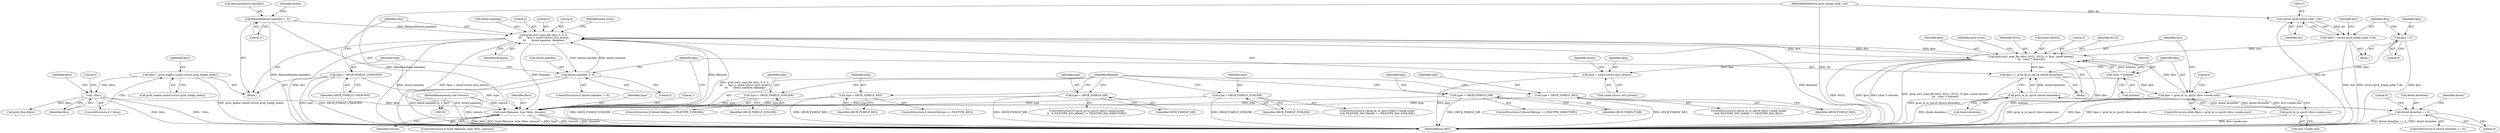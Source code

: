 digraph "0_radare2_796dd28aaa6b9fa76d99c42c4d5ff8b257cc2191_0@API" {
"1000188" [label="(Call,grub_ext2_read_file (diro, 0, 0, 0,\n \t\t\t       fpos + sizeof (struct ext2_dirent),\n \t\t\t       dirent.namelen, filename))"];
"1000151" [label="(Call,grub_ext2_read_file (diro, NULL, NULL, 0, fpos, sizeof (dirent),\n\t\t\t   (char *) &dirent))"];
"1000188" [label="(Call,grub_ext2_read_file (diro, 0, 0, 0,\n \t\t\t       fpos + sizeof (struct ext2_dirent),\n \t\t\t       dirent.namelen, filename))"];
"1000176" [label="(Call,dirent.namelen != 0)"];
"1000230" [label="(Call,filename[dirent.namelen] = '\0')"];
"1000349" [label="(Call,hook (filename, type, fdiro, closure))"];
"1000185" [label="(Call,type = GRUB_FSHELP_UNKNOWN)"];
"1000330" [label="(Call,type = GRUB_FSHELP_SYMLINK)"];
"1000315" [label="(Call,type = GRUB_FSHELP_DIR)"];
"1000265" [label="(Call,type = GRUB_FSHELP_SYMLINK)"];
"1000275" [label="(Call,type = GRUB_FSHELP_REG)"];
"1000345" [label="(Call,type = GRUB_FSHELP_REG)"];
"1000255" [label="(Call,type = GRUB_FSHELP_DIR)"];
"1000211" [label="(Call,! fdiro)"];
"1000205" [label="(Call,fdiro = grub_malloc (sizeof (struct grub_fshelp_node)))"];
"1000105" [label="(MethodParameterIn,void *closure)"];
"1000112" [label="(Call,*diro = (struct grub_fshelp_node *) dir)"];
"1000114" [label="(Call,(struct grub_fshelp_node *) dir)"];
"1000103" [label="(MethodParameterIn,grub_fshelp_node_t dir)"];
"1000141" [label="(Call,fpos < grub_le_to_cpu32 (diro->inode.size))"];
"1000356" [label="(Call,fpos += grub_le_to_cpu16 (dirent.direntlen))"];
"1000358" [label="(Call,grub_le_to_cpu16 (dirent.direntlen))"];
"1000168" [label="(Call,dirent.direntlen == 0)"];
"1000108" [label="(Call,fpos = 0)"];
"1000143" [label="(Call,grub_le_to_cpu32 (diro->inode.size))"];
"1000159" [label="(Call,(char *) &dirent)"];
"1000193" [label="(Call,fpos + sizeof (struct ext2_dirent))"];
"1000334" [label="(ControlStructure,if ((grub_le_to_cpu16 (fdiro->inode.mode)\n\t\t\t& FILETYPE_INO_MASK) == FILETYPE_INO_REG))"];
"1000211" [label="(Call,! fdiro)"];
"1000202" [label="(Identifier,grub_errno)"];
"1000105" [label="(MethodParameterIn,void *closure)"];
"1000358" [label="(Call,grub_le_to_cpu16 (dirent.direntlen))"];
"1000167" [label="(ControlStructure,if (dirent.direntlen == 0))"];
"1000210" [label="(ControlStructure,if (! fdiro))"];
"1000155" [label="(Literal,0)"];
"1000346" [label="(Identifier,type)"];
"1000174" [label="(Literal,0)"];
"1000315" [label="(Call,type = GRUB_FSHELP_DIR)"];
"1000332" [label="(Identifier,GRUB_FSHELP_SYMLINK)"];
"1000177" [label="(Call,dirent.namelen)"];
"1000231" [label="(Call,filename[dirent.namelen])"];
"1000331" [label="(Identifier,type)"];
"1000257" [label="(Identifier,GRUB_FSHELP_DIR)"];
"1000112" [label="(Call,*diro = (struct grub_fshelp_node *) dir)"];
"1000195" [label="(Call,sizeof (struct ext2_dirent))"];
"1000154" [label="(Identifier,NULL)"];
"1000151" [label="(Call,grub_ext2_read_file (diro, NULL, NULL, 0, fpos, sizeof (dirent),\n\t\t\t   (char *) &dirent))"];
"1000357" [label="(Identifier,fpos)"];
"1000193" [label="(Call,fpos + sizeof (struct ext2_dirent))"];
"1000142" [label="(Identifier,fpos)"];
"1000269" [label="(ControlStructure,if (dirent.filetype == FILETYPE_REG))"];
"1000149" [label="(Block,)"];
"1000317" [label="(Identifier,GRUB_FSHELP_DIR)"];
"1000169" [label="(Call,dirent.direntlen)"];
"1000212" [label="(Identifier,fdiro)"];
"1000345" [label="(Call,type = GRUB_FSHELP_REG)"];
"1000172" [label="(Literal,0)"];
"1000120" [label="(Identifier,diro)"];
"1000276" [label="(Identifier,type)"];
"1000206" [label="(Identifier,fdiro)"];
"1000186" [label="(Identifier,type)"];
"1000176" [label="(Call,dirent.namelen != 0)"];
"1000352" [label="(Identifier,fdiro)"];
"1000110" [label="(Literal,0)"];
"1000116" [label="(Identifier,dir)"];
"1000275" [label="(Call,type = GRUB_FSHELP_REG)"];
"1000259" [label="(ControlStructure,if (dirent.filetype == FILETYPE_SYMLINK))"];
"1000109" [label="(Identifier,fpos)"];
"1000351" [label="(Identifier,type)"];
"1000205" [label="(Call,fdiro = grub_malloc (sizeof (struct grub_fshelp_node)))"];
"1000197" [label="(Call,dirent.namelen)"];
"1000108" [label="(Call,fpos = 0)"];
"1000194" [label="(Identifier,fpos)"];
"1000353" [label="(Identifier,closure)"];
"1000214" [label="(Literal,0)"];
"1000350" [label="(Identifier,filename)"];
"1000255" [label="(Call,type = GRUB_FSHELP_DIR)"];
"1000267" [label="(Identifier,GRUB_FSHELP_SYMLINK)"];
"1000217" [label="(Identifier,fdiro)"];
"1000113" [label="(Identifier,diro)"];
"1000295" [label="(Call,grub_free (fdiro))"];
"1000159" [label="(Call,(char *) &dirent)"];
"1000266" [label="(Identifier,type)"];
"1000156" [label="(Identifier,fpos)"];
"1000363" [label="(Literal,0)"];
"1000144" [label="(Call,diro->inode.size)"];
"1000189" [label="(Identifier,diro)"];
"1000240" [label="(Identifier,dirent)"];
"1000141" [label="(Call,fpos < grub_le_to_cpu32 (diro->inode.size))"];
"1000168" [label="(Call,dirent.direntlen == 0)"];
"1000355" [label="(Literal,1)"];
"1000187" [label="(Identifier,GRUB_FSHELP_UNKNOWN)"];
"1000191" [label="(Literal,0)"];
"1000190" [label="(Literal,0)"];
"1000152" [label="(Identifier,diro)"];
"1000319" [label="(ControlStructure,if ((grub_le_to_cpu16 (fdiro->inode.mode)\n\t\t\t& FILETYPE_INO_MASK) == FILETYPE_INO_SYMLINK))"];
"1000348" [label="(ControlStructure,if (hook (filename, type, fdiro, closure)))"];
"1000164" [label="(Identifier,grub_errno)"];
"1000140" [label="(ControlStructure,while (fpos < grub_le_to_cpu32 (diro->inode.size)))"];
"1000153" [label="(Identifier,NULL)"];
"1000316" [label="(Identifier,type)"];
"1000347" [label="(Identifier,GRUB_FSHELP_REG)"];
"1000175" [label="(ControlStructure,if (dirent.namelen != 0))"];
"1000359" [label="(Call,dirent.direntlen)"];
"1000200" [label="(Identifier,filename)"];
"1000161" [label="(Call,&dirent)"];
"1000207" [label="(Call,grub_malloc (sizeof (struct grub_fshelp_node)))"];
"1000265" [label="(Call,type = GRUB_FSHELP_SYMLINK)"];
"1000114" [label="(Call,(struct grub_fshelp_node *) dir)"];
"1000349" [label="(Call,hook (filename, type, fdiro, closure))"];
"1000106" [label="(Block,)"];
"1000356" [label="(Call,fpos += grub_le_to_cpu16 (dirent.direntlen))"];
"1000230" [label="(Call,filename[dirent.namelen] = '\0')"];
"1000364" [label="(MethodReturn,RET)"];
"1000157" [label="(Call,sizeof (dirent))"];
"1000180" [label="(Literal,0)"];
"1000103" [label="(MethodParameterIn,grub_fshelp_node_t dir)"];
"1000256" [label="(Identifier,type)"];
"1000143" [label="(Call,grub_le_to_cpu32 (diro->inode.size))"];
"1000185" [label="(Call,type = GRUB_FSHELP_UNKNOWN)"];
"1000236" [label="(Literal,'\0')"];
"1000181" [label="(Block,)"];
"1000198" [label="(Identifier,dirent)"];
"1000304" [label="(ControlStructure,if ((grub_le_to_cpu16 (fdiro->inode.mode)\n\t\t   & FILETYPE_INO_MASK) == FILETYPE_INO_DIRECTORY))"];
"1000192" [label="(Literal,0)"];
"1000188" [label="(Call,grub_ext2_read_file (diro, 0, 0, 0,\n \t\t\t       fpos + sizeof (struct ext2_dirent),\n \t\t\t       dirent.namelen, filename))"];
"1000330" [label="(Call,type = GRUB_FSHELP_SYMLINK)"];
"1000178" [label="(Identifier,dirent)"];
"1000249" [label="(ControlStructure,if (dirent.filetype == FILETYPE_DIRECTORY))"];
"1000277" [label="(Identifier,GRUB_FSHELP_REG)"];
"1000188" -> "1000181"  [label="AST: "];
"1000188" -> "1000200"  [label="CFG: "];
"1000189" -> "1000188"  [label="AST: "];
"1000190" -> "1000188"  [label="AST: "];
"1000191" -> "1000188"  [label="AST: "];
"1000192" -> "1000188"  [label="AST: "];
"1000193" -> "1000188"  [label="AST: "];
"1000197" -> "1000188"  [label="AST: "];
"1000200" -> "1000188"  [label="AST: "];
"1000202" -> "1000188"  [label="CFG: "];
"1000188" -> "1000364"  [label="DDG: grub_ext2_read_file (diro, 0, 0, 0,\n \t\t\t       fpos + sizeof (struct ext2_dirent),\n \t\t\t       dirent.namelen, filename)"];
"1000188" -> "1000364"  [label="DDG: filename"];
"1000188" -> "1000364"  [label="DDG: diro"];
"1000188" -> "1000364"  [label="DDG: dirent.namelen"];
"1000188" -> "1000364"  [label="DDG: fpos + sizeof (struct ext2_dirent)"];
"1000188" -> "1000151"  [label="DDG: diro"];
"1000188" -> "1000176"  [label="DDG: dirent.namelen"];
"1000151" -> "1000188"  [label="DDG: diro"];
"1000151" -> "1000188"  [label="DDG: fpos"];
"1000176" -> "1000188"  [label="DDG: dirent.namelen"];
"1000230" -> "1000188"  [label="DDG: filename[dirent.namelen]"];
"1000349" -> "1000188"  [label="DDG: filename"];
"1000188" -> "1000349"  [label="DDG: filename"];
"1000151" -> "1000149"  [label="AST: "];
"1000151" -> "1000159"  [label="CFG: "];
"1000152" -> "1000151"  [label="AST: "];
"1000153" -> "1000151"  [label="AST: "];
"1000154" -> "1000151"  [label="AST: "];
"1000155" -> "1000151"  [label="AST: "];
"1000156" -> "1000151"  [label="AST: "];
"1000157" -> "1000151"  [label="AST: "];
"1000159" -> "1000151"  [label="AST: "];
"1000164" -> "1000151"  [label="CFG: "];
"1000151" -> "1000364"  [label="DDG: (char *) &dirent"];
"1000151" -> "1000364"  [label="DDG: grub_ext2_read_file (diro, NULL, NULL, 0, fpos, sizeof (dirent),\n\t\t\t   (char *) &dirent)"];
"1000151" -> "1000364"  [label="DDG: diro"];
"1000151" -> "1000364"  [label="DDG: NULL"];
"1000151" -> "1000364"  [label="DDG: fpos"];
"1000112" -> "1000151"  [label="DDG: diro"];
"1000141" -> "1000151"  [label="DDG: fpos"];
"1000159" -> "1000151"  [label="DDG: &dirent"];
"1000151" -> "1000193"  [label="DDG: fpos"];
"1000151" -> "1000356"  [label="DDG: fpos"];
"1000176" -> "1000175"  [label="AST: "];
"1000176" -> "1000180"  [label="CFG: "];
"1000177" -> "1000176"  [label="AST: "];
"1000180" -> "1000176"  [label="AST: "];
"1000186" -> "1000176"  [label="CFG: "];
"1000357" -> "1000176"  [label="CFG: "];
"1000176" -> "1000364"  [label="DDG: dirent.namelen != 0"];
"1000176" -> "1000364"  [label="DDG: dirent.namelen"];
"1000230" -> "1000181"  [label="AST: "];
"1000230" -> "1000236"  [label="CFG: "];
"1000231" -> "1000230"  [label="AST: "];
"1000236" -> "1000230"  [label="AST: "];
"1000240" -> "1000230"  [label="CFG: "];
"1000230" -> "1000364"  [label="DDG: filename[dirent.namelen]"];
"1000230" -> "1000349"  [label="DDG: filename[dirent.namelen]"];
"1000349" -> "1000348"  [label="AST: "];
"1000349" -> "1000353"  [label="CFG: "];
"1000350" -> "1000349"  [label="AST: "];
"1000351" -> "1000349"  [label="AST: "];
"1000352" -> "1000349"  [label="AST: "];
"1000353" -> "1000349"  [label="AST: "];
"1000355" -> "1000349"  [label="CFG: "];
"1000357" -> "1000349"  [label="CFG: "];
"1000349" -> "1000364"  [label="DDG: hook (filename, type, fdiro, closure)"];
"1000349" -> "1000364"  [label="DDG: type"];
"1000349" -> "1000364"  [label="DDG: closure"];
"1000349" -> "1000364"  [label="DDG: filename"];
"1000349" -> "1000364"  [label="DDG: fdiro"];
"1000185" -> "1000349"  [label="DDG: type"];
"1000330" -> "1000349"  [label="DDG: type"];
"1000315" -> "1000349"  [label="DDG: type"];
"1000265" -> "1000349"  [label="DDG: type"];
"1000275" -> "1000349"  [label="DDG: type"];
"1000345" -> "1000349"  [label="DDG: type"];
"1000255" -> "1000349"  [label="DDG: type"];
"1000211" -> "1000349"  [label="DDG: fdiro"];
"1000105" -> "1000349"  [label="DDG: closure"];
"1000185" -> "1000181"  [label="AST: "];
"1000185" -> "1000187"  [label="CFG: "];
"1000186" -> "1000185"  [label="AST: "];
"1000187" -> "1000185"  [label="AST: "];
"1000189" -> "1000185"  [label="CFG: "];
"1000185" -> "1000364"  [label="DDG: type"];
"1000185" -> "1000364"  [label="DDG: GRUB_FSHELP_UNKNOWN"];
"1000330" -> "1000319"  [label="AST: "];
"1000330" -> "1000332"  [label="CFG: "];
"1000331" -> "1000330"  [label="AST: "];
"1000332" -> "1000330"  [label="AST: "];
"1000350" -> "1000330"  [label="CFG: "];
"1000330" -> "1000364"  [label="DDG: GRUB_FSHELP_SYMLINK"];
"1000315" -> "1000304"  [label="AST: "];
"1000315" -> "1000317"  [label="CFG: "];
"1000316" -> "1000315"  [label="AST: "];
"1000317" -> "1000315"  [label="AST: "];
"1000350" -> "1000315"  [label="CFG: "];
"1000315" -> "1000364"  [label="DDG: GRUB_FSHELP_DIR"];
"1000265" -> "1000259"  [label="AST: "];
"1000265" -> "1000267"  [label="CFG: "];
"1000266" -> "1000265"  [label="AST: "];
"1000267" -> "1000265"  [label="AST: "];
"1000350" -> "1000265"  [label="CFG: "];
"1000265" -> "1000364"  [label="DDG: GRUB_FSHELP_SYMLINK"];
"1000275" -> "1000269"  [label="AST: "];
"1000275" -> "1000277"  [label="CFG: "];
"1000276" -> "1000275"  [label="AST: "];
"1000277" -> "1000275"  [label="AST: "];
"1000350" -> "1000275"  [label="CFG: "];
"1000275" -> "1000364"  [label="DDG: GRUB_FSHELP_REG"];
"1000345" -> "1000334"  [label="AST: "];
"1000345" -> "1000347"  [label="CFG: "];
"1000346" -> "1000345"  [label="AST: "];
"1000347" -> "1000345"  [label="AST: "];
"1000350" -> "1000345"  [label="CFG: "];
"1000345" -> "1000364"  [label="DDG: GRUB_FSHELP_REG"];
"1000255" -> "1000249"  [label="AST: "];
"1000255" -> "1000257"  [label="CFG: "];
"1000256" -> "1000255"  [label="AST: "];
"1000257" -> "1000255"  [label="AST: "];
"1000350" -> "1000255"  [label="CFG: "];
"1000255" -> "1000364"  [label="DDG: GRUB_FSHELP_DIR"];
"1000211" -> "1000210"  [label="AST: "];
"1000211" -> "1000212"  [label="CFG: "];
"1000212" -> "1000211"  [label="AST: "];
"1000214" -> "1000211"  [label="CFG: "];
"1000217" -> "1000211"  [label="CFG: "];
"1000211" -> "1000364"  [label="DDG: fdiro"];
"1000211" -> "1000364"  [label="DDG: ! fdiro"];
"1000205" -> "1000211"  [label="DDG: fdiro"];
"1000211" -> "1000295"  [label="DDG: fdiro"];
"1000205" -> "1000181"  [label="AST: "];
"1000205" -> "1000207"  [label="CFG: "];
"1000206" -> "1000205"  [label="AST: "];
"1000207" -> "1000205"  [label="AST: "];
"1000212" -> "1000205"  [label="CFG: "];
"1000205" -> "1000364"  [label="DDG: grub_malloc (sizeof (struct grub_fshelp_node))"];
"1000105" -> "1000102"  [label="AST: "];
"1000105" -> "1000364"  [label="DDG: closure"];
"1000112" -> "1000106"  [label="AST: "];
"1000112" -> "1000114"  [label="CFG: "];
"1000113" -> "1000112"  [label="AST: "];
"1000114" -> "1000112"  [label="AST: "];
"1000120" -> "1000112"  [label="CFG: "];
"1000112" -> "1000364"  [label="DDG: (struct grub_fshelp_node *) dir"];
"1000112" -> "1000364"  [label="DDG: diro"];
"1000114" -> "1000112"  [label="DDG: dir"];
"1000114" -> "1000116"  [label="CFG: "];
"1000115" -> "1000114"  [label="AST: "];
"1000116" -> "1000114"  [label="AST: "];
"1000114" -> "1000364"  [label="DDG: dir"];
"1000103" -> "1000114"  [label="DDG: dir"];
"1000103" -> "1000102"  [label="AST: "];
"1000103" -> "1000364"  [label="DDG: dir"];
"1000141" -> "1000140"  [label="AST: "];
"1000141" -> "1000143"  [label="CFG: "];
"1000142" -> "1000141"  [label="AST: "];
"1000143" -> "1000141"  [label="AST: "];
"1000152" -> "1000141"  [label="CFG: "];
"1000363" -> "1000141"  [label="CFG: "];
"1000141" -> "1000364"  [label="DDG: fpos"];
"1000141" -> "1000364"  [label="DDG: fpos < grub_le_to_cpu32 (diro->inode.size)"];
"1000141" -> "1000364"  [label="DDG: grub_le_to_cpu32 (diro->inode.size)"];
"1000356" -> "1000141"  [label="DDG: fpos"];
"1000108" -> "1000141"  [label="DDG: fpos"];
"1000143" -> "1000141"  [label="DDG: diro->inode.size"];
"1000356" -> "1000149"  [label="AST: "];
"1000356" -> "1000358"  [label="CFG: "];
"1000357" -> "1000356"  [label="AST: "];
"1000358" -> "1000356"  [label="AST: "];
"1000142" -> "1000356"  [label="CFG: "];
"1000356" -> "1000364"  [label="DDG: grub_le_to_cpu16 (dirent.direntlen)"];
"1000358" -> "1000356"  [label="DDG: dirent.direntlen"];
"1000358" -> "1000359"  [label="CFG: "];
"1000359" -> "1000358"  [label="AST: "];
"1000358" -> "1000364"  [label="DDG: dirent.direntlen"];
"1000358" -> "1000168"  [label="DDG: dirent.direntlen"];
"1000168" -> "1000358"  [label="DDG: dirent.direntlen"];
"1000168" -> "1000167"  [label="AST: "];
"1000168" -> "1000172"  [label="CFG: "];
"1000169" -> "1000168"  [label="AST: "];
"1000172" -> "1000168"  [label="AST: "];
"1000174" -> "1000168"  [label="CFG: "];
"1000178" -> "1000168"  [label="CFG: "];
"1000168" -> "1000364"  [label="DDG: dirent.direntlen == 0"];
"1000168" -> "1000364"  [label="DDG: dirent.direntlen"];
"1000108" -> "1000106"  [label="AST: "];
"1000108" -> "1000110"  [label="CFG: "];
"1000109" -> "1000108"  [label="AST: "];
"1000110" -> "1000108"  [label="AST: "];
"1000113" -> "1000108"  [label="CFG: "];
"1000108" -> "1000364"  [label="DDG: fpos"];
"1000143" -> "1000144"  [label="CFG: "];
"1000144" -> "1000143"  [label="AST: "];
"1000143" -> "1000364"  [label="DDG: diro->inode.size"];
"1000159" -> "1000161"  [label="CFG: "];
"1000160" -> "1000159"  [label="AST: "];
"1000161" -> "1000159"  [label="AST: "];
"1000159" -> "1000364"  [label="DDG: &dirent"];
"1000193" -> "1000195"  [label="CFG: "];
"1000194" -> "1000193"  [label="AST: "];
"1000195" -> "1000193"  [label="AST: "];
"1000198" -> "1000193"  [label="CFG: "];
"1000193" -> "1000364"  [label="DDG: fpos"];
}
